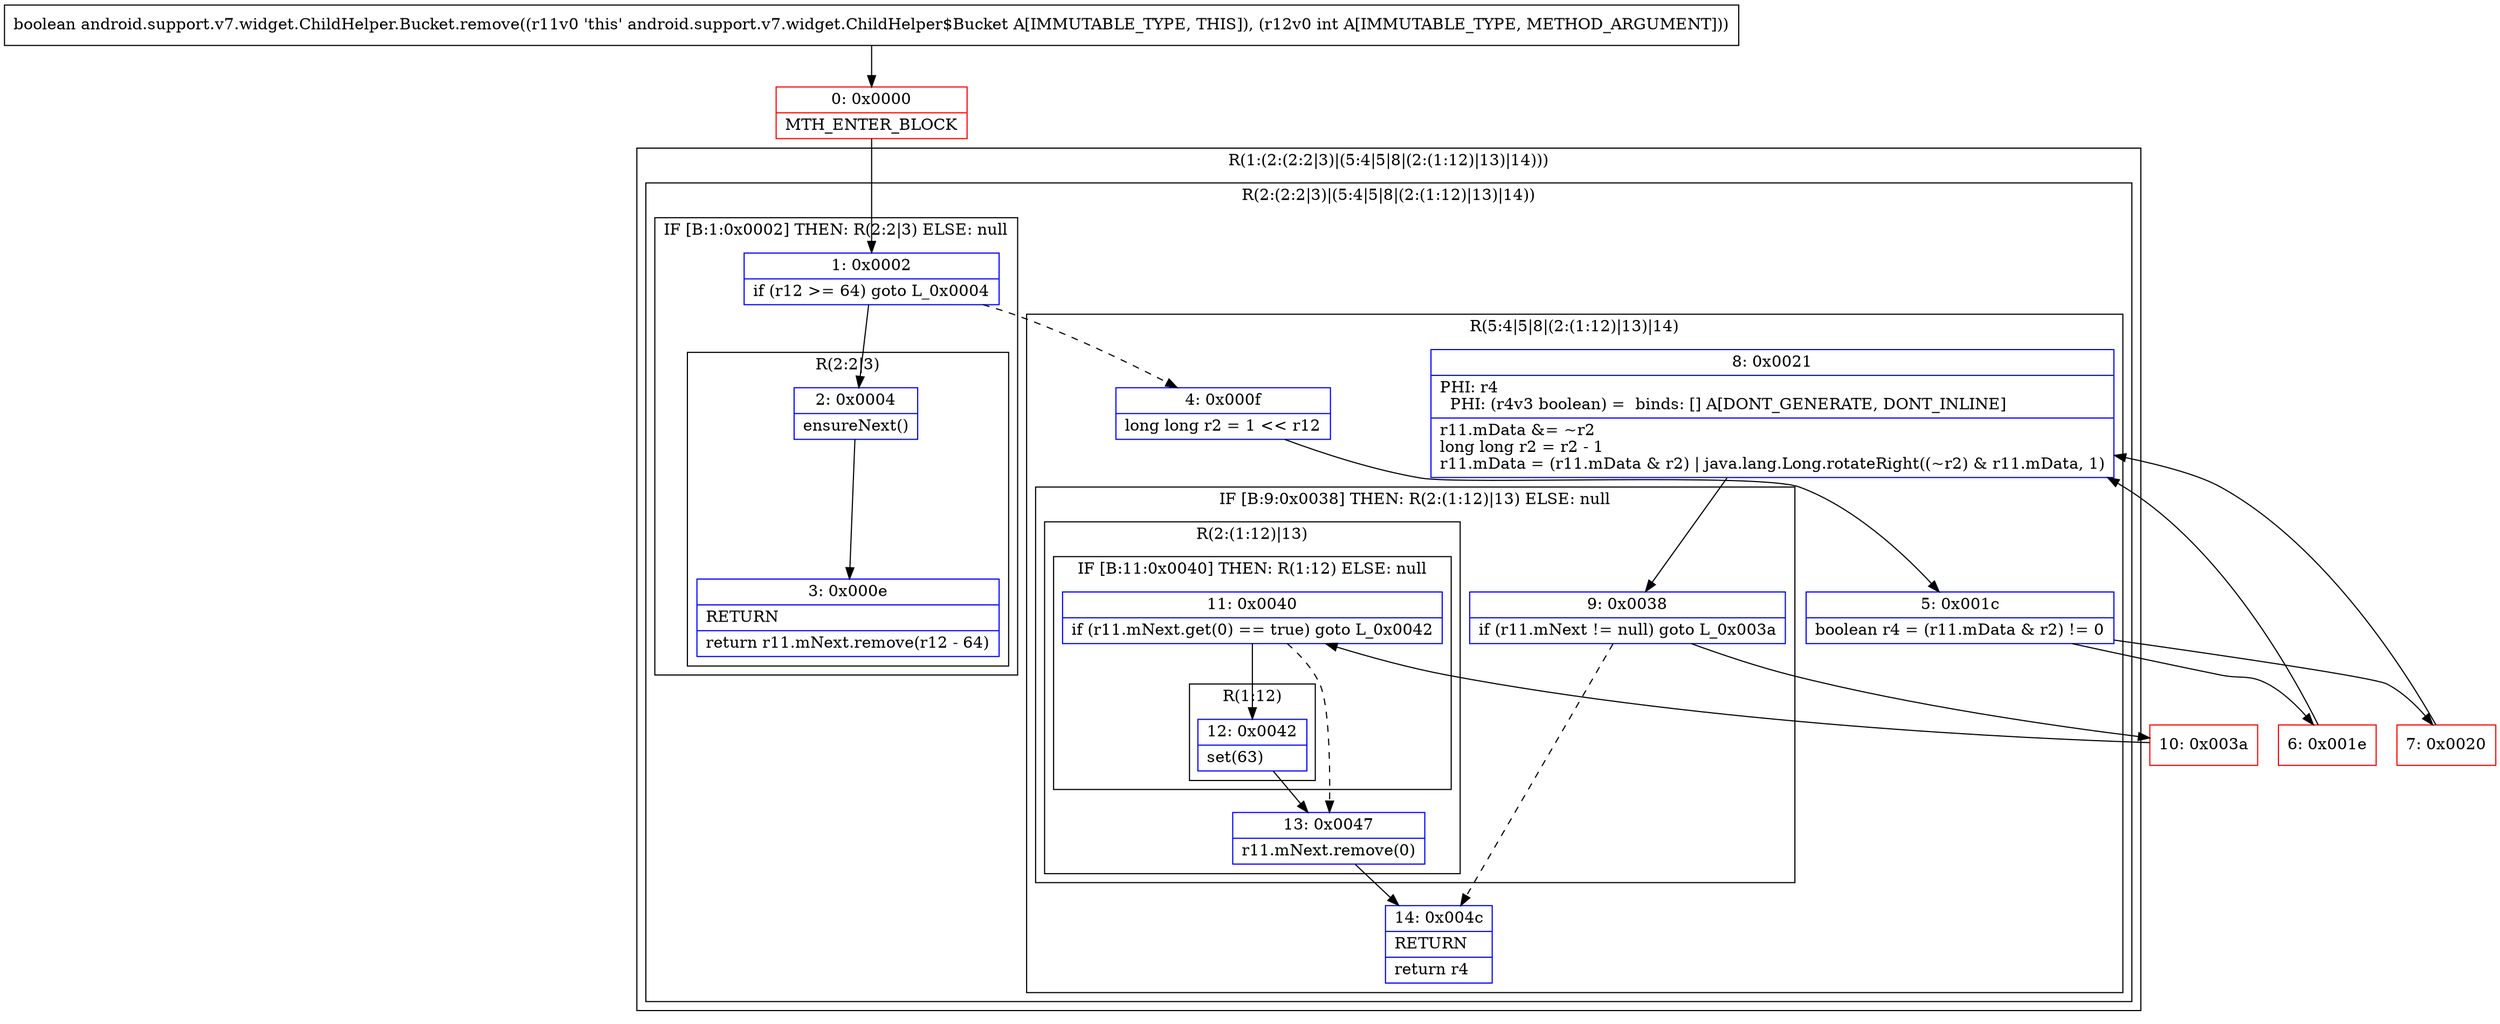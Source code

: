 digraph "CFG forandroid.support.v7.widget.ChildHelper.Bucket.remove(I)Z" {
subgraph cluster_Region_1975764261 {
label = "R(1:(2:(2:2|3)|(5:4|5|8|(2:(1:12)|13)|14)))";
node [shape=record,color=blue];
subgraph cluster_Region_334491375 {
label = "R(2:(2:2|3)|(5:4|5|8|(2:(1:12)|13)|14))";
node [shape=record,color=blue];
subgraph cluster_IfRegion_2127625943 {
label = "IF [B:1:0x0002] THEN: R(2:2|3) ELSE: null";
node [shape=record,color=blue];
Node_1 [shape=record,label="{1\:\ 0x0002|if (r12 \>= 64) goto L_0x0004\l}"];
subgraph cluster_Region_447847104 {
label = "R(2:2|3)";
node [shape=record,color=blue];
Node_2 [shape=record,label="{2\:\ 0x0004|ensureNext()\l}"];
Node_3 [shape=record,label="{3\:\ 0x000e|RETURN\l|return r11.mNext.remove(r12 \- 64)\l}"];
}
}
subgraph cluster_Region_515930074 {
label = "R(5:4|5|8|(2:(1:12)|13)|14)";
node [shape=record,color=blue];
Node_4 [shape=record,label="{4\:\ 0x000f|long long r2 = 1 \<\< r12\l}"];
Node_5 [shape=record,label="{5\:\ 0x001c|boolean r4 = (r11.mData & r2) != 0\l}"];
Node_8 [shape=record,label="{8\:\ 0x0021|PHI: r4 \l  PHI: (r4v3 boolean) =  binds: [] A[DONT_GENERATE, DONT_INLINE]\l|r11.mData &= ~r2\llong long r2 = r2 \- 1\lr11.mData = (r11.mData & r2) \| java.lang.Long.rotateRight((~r2) & r11.mData, 1)\l}"];
subgraph cluster_IfRegion_1899011678 {
label = "IF [B:9:0x0038] THEN: R(2:(1:12)|13) ELSE: null";
node [shape=record,color=blue];
Node_9 [shape=record,label="{9\:\ 0x0038|if (r11.mNext != null) goto L_0x003a\l}"];
subgraph cluster_Region_491036161 {
label = "R(2:(1:12)|13)";
node [shape=record,color=blue];
subgraph cluster_IfRegion_1679551800 {
label = "IF [B:11:0x0040] THEN: R(1:12) ELSE: null";
node [shape=record,color=blue];
Node_11 [shape=record,label="{11\:\ 0x0040|if (r11.mNext.get(0) == true) goto L_0x0042\l}"];
subgraph cluster_Region_1927941345 {
label = "R(1:12)";
node [shape=record,color=blue];
Node_12 [shape=record,label="{12\:\ 0x0042|set(63)\l}"];
}
}
Node_13 [shape=record,label="{13\:\ 0x0047|r11.mNext.remove(0)\l}"];
}
}
Node_14 [shape=record,label="{14\:\ 0x004c|RETURN\l|return r4\l}"];
}
}
}
Node_0 [shape=record,color=red,label="{0\:\ 0x0000|MTH_ENTER_BLOCK\l}"];
Node_6 [shape=record,color=red,label="{6\:\ 0x001e}"];
Node_7 [shape=record,color=red,label="{7\:\ 0x0020}"];
Node_10 [shape=record,color=red,label="{10\:\ 0x003a}"];
MethodNode[shape=record,label="{boolean android.support.v7.widget.ChildHelper.Bucket.remove((r11v0 'this' android.support.v7.widget.ChildHelper$Bucket A[IMMUTABLE_TYPE, THIS]), (r12v0 int A[IMMUTABLE_TYPE, METHOD_ARGUMENT])) }"];
MethodNode -> Node_0;
Node_1 -> Node_2;
Node_1 -> Node_4[style=dashed];
Node_2 -> Node_3;
Node_4 -> Node_5;
Node_5 -> Node_6;
Node_5 -> Node_7;
Node_8 -> Node_9;
Node_9 -> Node_10;
Node_9 -> Node_14[style=dashed];
Node_11 -> Node_12;
Node_11 -> Node_13[style=dashed];
Node_12 -> Node_13;
Node_13 -> Node_14;
Node_0 -> Node_1;
Node_6 -> Node_8;
Node_7 -> Node_8;
Node_10 -> Node_11;
}

